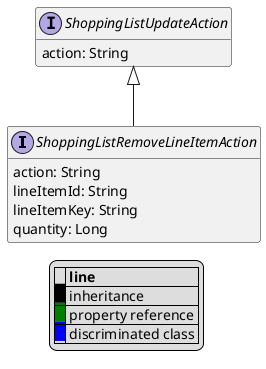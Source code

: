 @startuml

hide empty fields
hide empty methods
legend
|= |= line |
|<back:black>   </back>| inheritance |
|<back:green>   </back>| property reference |
|<back:blue>   </back>| discriminated class |
endlegend
interface ShoppingListRemoveLineItemAction [[ShoppingListRemoveLineItemAction.svg]] extends ShoppingListUpdateAction {
    action: String
    lineItemId: String
    lineItemKey: String
    quantity: Long
}
interface ShoppingListUpdateAction [[ShoppingListUpdateAction.svg]]  {
    action: String
}





@enduml
